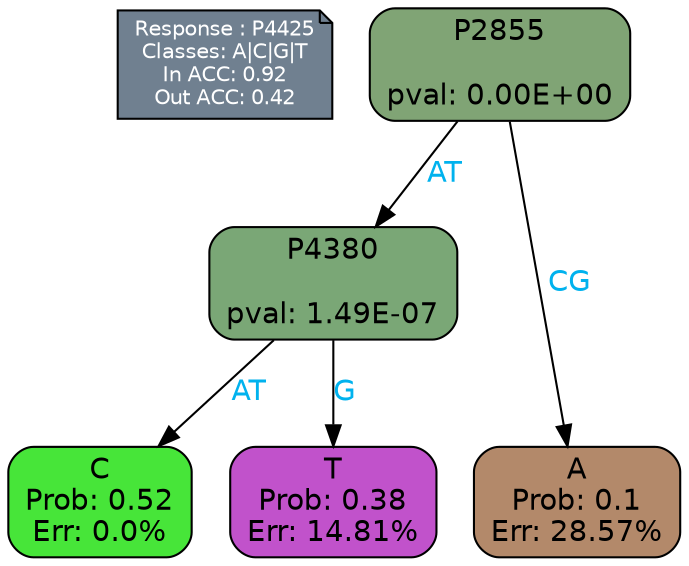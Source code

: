 digraph Tree {
node [shape=box, style="filled, rounded", color="black", fontname=helvetica] ;
graph [ranksep=equally, splines=polylines, bgcolor=transparent, dpi=600] ;
edge [fontname=helvetica] ;
LEGEND [label="Response : P4425
Classes: A|C|G|T
In ACC: 0.92
Out ACC: 0.42
",shape=note,align=left,style=filled,fillcolor="slategray",fontcolor="white",fontsize=10];1 [label="P2855

pval: 0.00E+00", fillcolor="#80a475"] ;
2 [label="P4380

pval: 1.49E-07", fillcolor="#7aa776"] ;
3 [label="C
Prob: 0.52
Err: 0.0%", fillcolor="#47e539"] ;
4 [label="T
Prob: 0.38
Err: 14.81%", fillcolor="#c152cb"] ;
5 [label="A
Prob: 0.1
Err: 28.57%", fillcolor="#b3896a"] ;
1 -> 2 [label="AT",fontcolor=deepskyblue2] ;
1 -> 5 [label="CG",fontcolor=deepskyblue2] ;
2 -> 3 [label="AT",fontcolor=deepskyblue2] ;
2 -> 4 [label="G",fontcolor=deepskyblue2] ;
{rank = same; 3;4;5;}{rank = same; LEGEND;1;}}